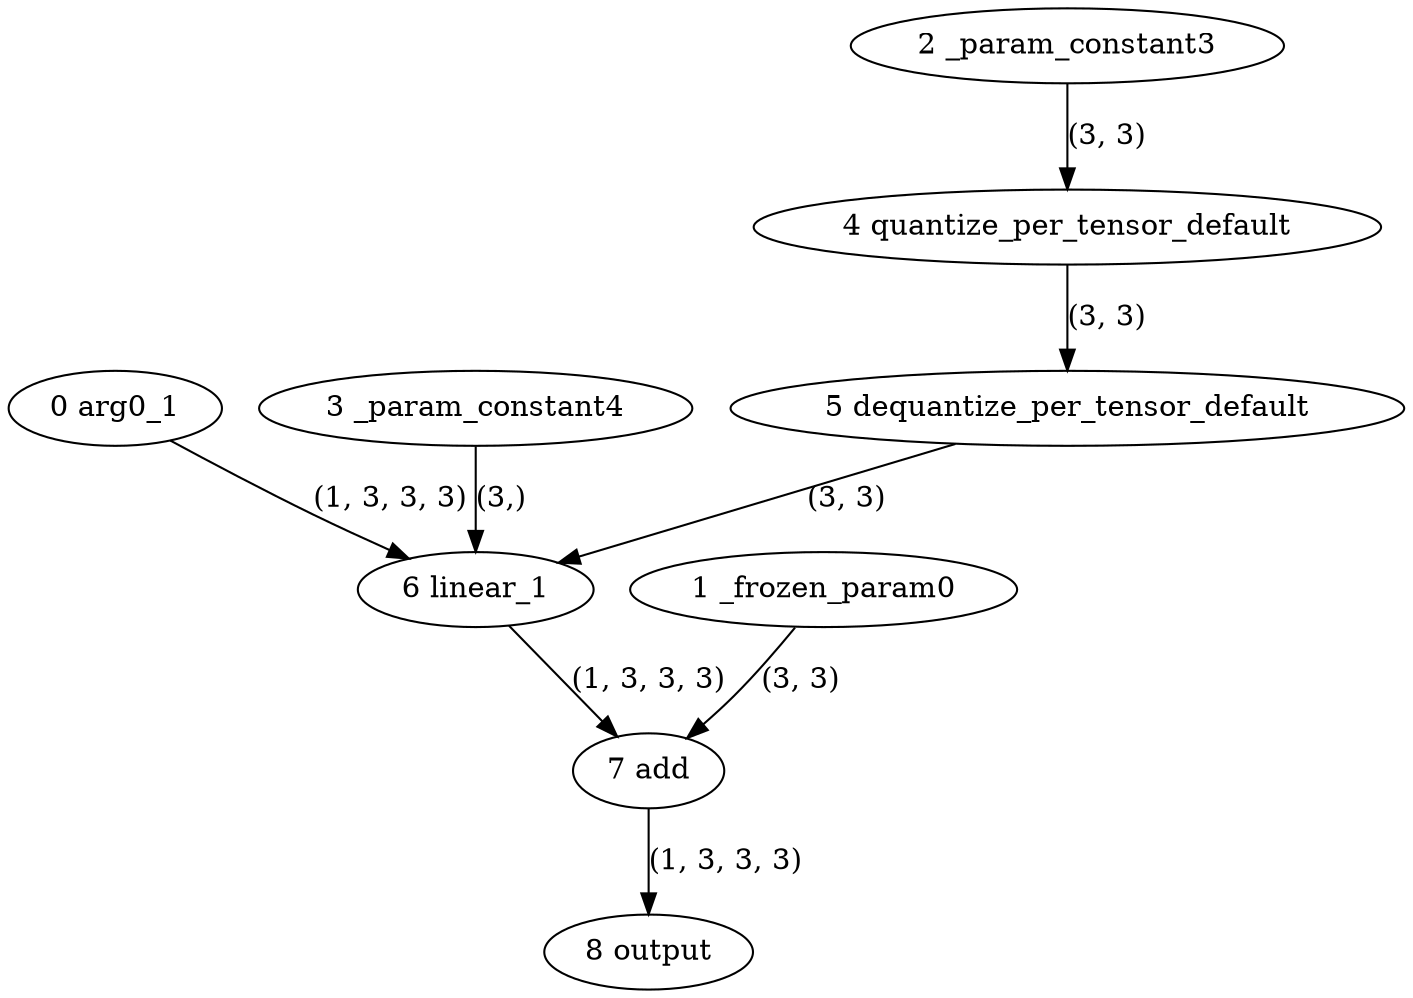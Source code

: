 strict digraph  {
"0 arg0_1" [id=0, type=input];
"1 _frozen_param0" [id=1, type=get_attr];
"2 _param_constant3" [id=2, type=get_attr];
"3 _param_constant4" [id=3, type=get_attr];
"4 quantize_per_tensor_default" [id=4, type=quantize_per_tensor];
"5 dequantize_per_tensor_default" [id=5, type=dequantize_per_tensor];
"6 linear_1" [id=6, type=linear];
"7 add" [id=7, type=add];
"8 output" [id=8, type=output];
"0 arg0_1" -> "6 linear_1"  [label="(1, 3, 3, 3)", style=solid];
"1 _frozen_param0" -> "7 add"  [label="(3, 3)", style=solid];
"2 _param_constant3" -> "4 quantize_per_tensor_default"  [label="(3, 3)", style=solid];
"3 _param_constant4" -> "6 linear_1"  [label="(3,)", style=solid];
"4 quantize_per_tensor_default" -> "5 dequantize_per_tensor_default"  [label="(3, 3)", style=solid];
"5 dequantize_per_tensor_default" -> "6 linear_1"  [label="(3, 3)", style=solid];
"6 linear_1" -> "7 add"  [label="(1, 3, 3, 3)", style=solid];
"7 add" -> "8 output"  [label="(1, 3, 3, 3)", style=solid];
}
